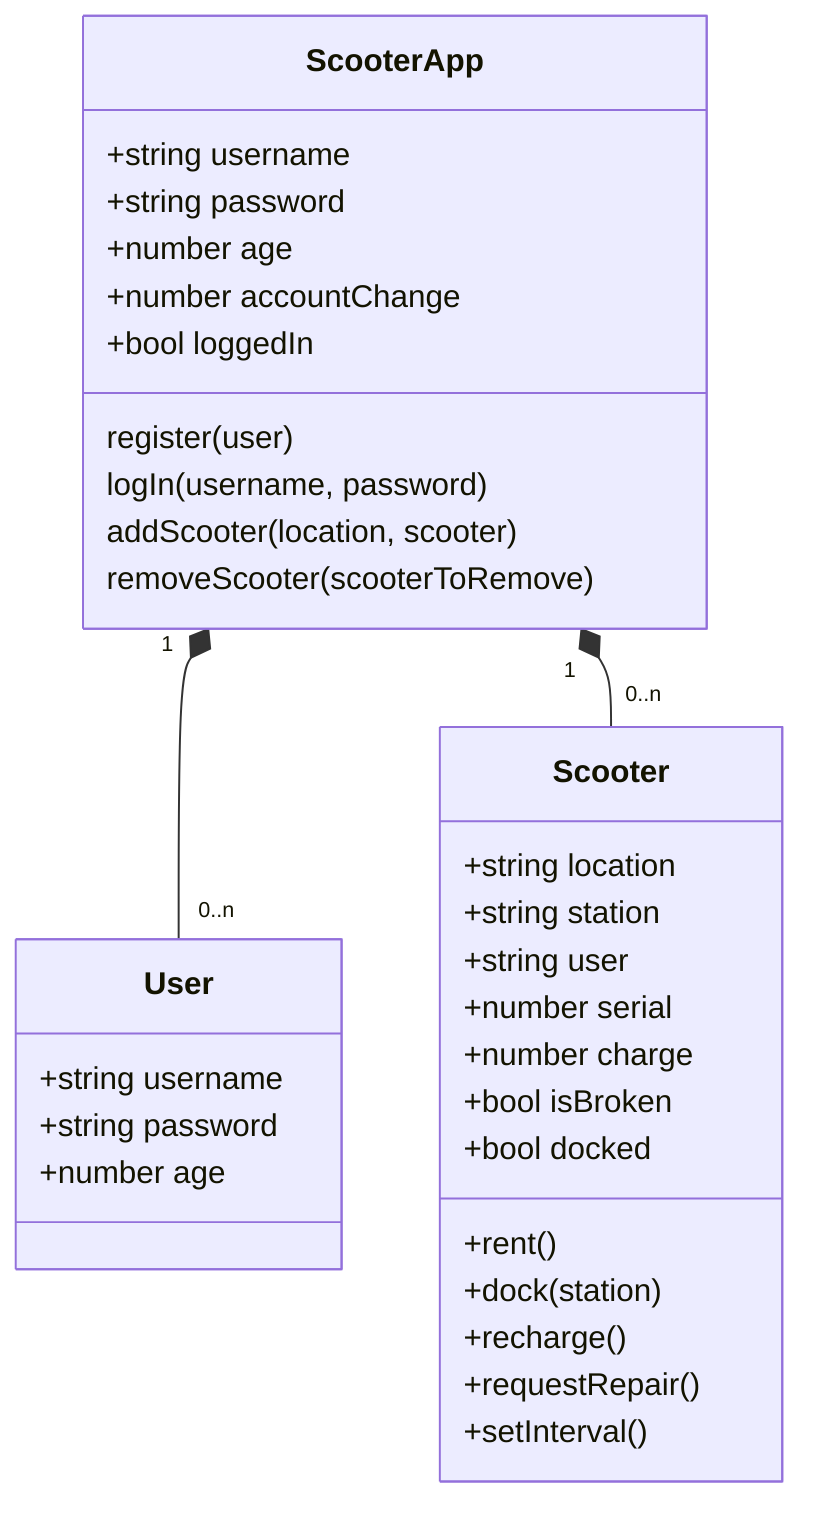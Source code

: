 classDiagram

%% I am proposing composition as the relationship between the users/scooters and the scooter app, because there is a strong lifecycle dependency; the user and scooter classes are dependent on the scooter app for the meaning of their existence:
ScooterApp "1" *-- "0..n" User
ScooterApp "1" *-- "0..n" Scooter
%% Furthermore, the app can exist without any users or scooters, and will before any scooters and users are added/registered, whereas one scooter app registers all the users and scooters. The maximum number of both users and scooters are finite, therefore n seems appropriate.
%% Another note, the user class cannot interact with the scooter class directly; they need the app to make a chain of association with each other. Of course in practice the users will interact with the scooters, but the classes exist in layers of abstraction.

%% The following class has a list of stations a scooter can be checked out from, and it registers users to hire scooters as long as they are eligible in terms of age:
class ScooterApp {
    +string username
    +string password
    +number age
    +number accountChange
    +bool loggedIn
    register(user)
    logIn(username, password)
    addScooter(location, scooter)
    removeScooter(scooterToRemove)
}

%% This class represents the individual scooters that users will rent from stations; it tracks the attributes of the scooters and the users, including location, battery and repair status:
class Scooter {
    +string location
    +string station
    +string user
    +number serial
    +number charge
    +bool isBroken
    +bool docked
    +rent()
    +dock(station)
    +recharge()
    +requestRepair()
    +setInterval()
}

%% For each user of the scooter app, an instance of the class User will be created. When this class is instantiated, variables will be initialized as the following properties:
class User {
    +string username
    +string password
    +number age
}